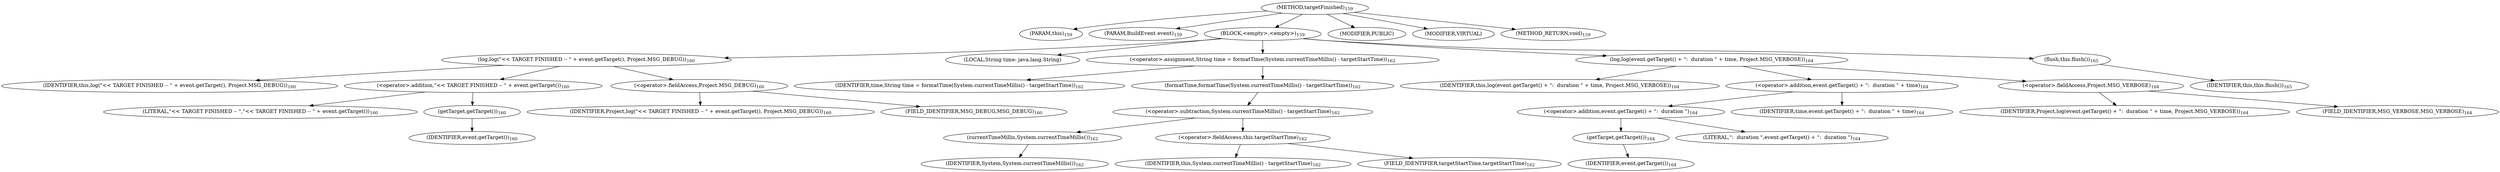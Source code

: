 digraph "targetFinished" {  
"302" [label = <(METHOD,targetFinished)<SUB>159</SUB>> ]
"16" [label = <(PARAM,this)<SUB>159</SUB>> ]
"303" [label = <(PARAM,BuildEvent event)<SUB>159</SUB>> ]
"304" [label = <(BLOCK,&lt;empty&gt;,&lt;empty&gt;)<SUB>159</SUB>> ]
"305" [label = <(log,log(&quot;&lt;&lt; TARGET FINISHED -- &quot; + event.getTarget(), Project.MSG_DEBUG))<SUB>160</SUB>> ]
"15" [label = <(IDENTIFIER,this,log(&quot;&lt;&lt; TARGET FINISHED -- &quot; + event.getTarget(), Project.MSG_DEBUG))<SUB>160</SUB>> ]
"306" [label = <(&lt;operator&gt;.addition,&quot;&lt;&lt; TARGET FINISHED -- &quot; + event.getTarget())<SUB>160</SUB>> ]
"307" [label = <(LITERAL,&quot;&lt;&lt; TARGET FINISHED -- &quot;,&quot;&lt;&lt; TARGET FINISHED -- &quot; + event.getTarget())<SUB>160</SUB>> ]
"308" [label = <(getTarget,getTarget())<SUB>160</SUB>> ]
"309" [label = <(IDENTIFIER,event,getTarget())<SUB>160</SUB>> ]
"310" [label = <(&lt;operator&gt;.fieldAccess,Project.MSG_DEBUG)<SUB>160</SUB>> ]
"311" [label = <(IDENTIFIER,Project,log(&quot;&lt;&lt; TARGET FINISHED -- &quot; + event.getTarget(), Project.MSG_DEBUG))<SUB>160</SUB>> ]
"312" [label = <(FIELD_IDENTIFIER,MSG_DEBUG,MSG_DEBUG)<SUB>160</SUB>> ]
"313" [label = <(LOCAL,String time: java.lang.String)> ]
"314" [label = <(&lt;operator&gt;.assignment,String time = formatTime(System.currentTimeMillis() - targetStartTime))<SUB>162</SUB>> ]
"315" [label = <(IDENTIFIER,time,String time = formatTime(System.currentTimeMillis() - targetStartTime))<SUB>162</SUB>> ]
"316" [label = <(formatTime,formatTime(System.currentTimeMillis() - targetStartTime))<SUB>162</SUB>> ]
"317" [label = <(&lt;operator&gt;.subtraction,System.currentTimeMillis() - targetStartTime)<SUB>162</SUB>> ]
"318" [label = <(currentTimeMillis,System.currentTimeMillis())<SUB>162</SUB>> ]
"319" [label = <(IDENTIFIER,System,System.currentTimeMillis())<SUB>162</SUB>> ]
"320" [label = <(&lt;operator&gt;.fieldAccess,this.targetStartTime)<SUB>162</SUB>> ]
"321" [label = <(IDENTIFIER,this,System.currentTimeMillis() - targetStartTime)<SUB>162</SUB>> ]
"322" [label = <(FIELD_IDENTIFIER,targetStartTime,targetStartTime)<SUB>162</SUB>> ]
"323" [label = <(log,log(event.getTarget() + &quot;:  duration &quot; + time, Project.MSG_VERBOSE))<SUB>164</SUB>> ]
"17" [label = <(IDENTIFIER,this,log(event.getTarget() + &quot;:  duration &quot; + time, Project.MSG_VERBOSE))<SUB>164</SUB>> ]
"324" [label = <(&lt;operator&gt;.addition,event.getTarget() + &quot;:  duration &quot; + time)<SUB>164</SUB>> ]
"325" [label = <(&lt;operator&gt;.addition,event.getTarget() + &quot;:  duration &quot;)<SUB>164</SUB>> ]
"326" [label = <(getTarget,getTarget())<SUB>164</SUB>> ]
"327" [label = <(IDENTIFIER,event,getTarget())<SUB>164</SUB>> ]
"328" [label = <(LITERAL,&quot;:  duration &quot;,event.getTarget() + &quot;:  duration &quot;)<SUB>164</SUB>> ]
"329" [label = <(IDENTIFIER,time,event.getTarget() + &quot;:  duration &quot; + time)<SUB>164</SUB>> ]
"330" [label = <(&lt;operator&gt;.fieldAccess,Project.MSG_VERBOSE)<SUB>164</SUB>> ]
"331" [label = <(IDENTIFIER,Project,log(event.getTarget() + &quot;:  duration &quot; + time, Project.MSG_VERBOSE))<SUB>164</SUB>> ]
"332" [label = <(FIELD_IDENTIFIER,MSG_VERBOSE,MSG_VERBOSE)<SUB>164</SUB>> ]
"333" [label = <(flush,this.flush())<SUB>165</SUB>> ]
"18" [label = <(IDENTIFIER,this,this.flush())<SUB>165</SUB>> ]
"334" [label = <(MODIFIER,PUBLIC)> ]
"335" [label = <(MODIFIER,VIRTUAL)> ]
"336" [label = <(METHOD_RETURN,void)<SUB>159</SUB>> ]
  "302" -> "16" 
  "302" -> "303" 
  "302" -> "304" 
  "302" -> "334" 
  "302" -> "335" 
  "302" -> "336" 
  "304" -> "305" 
  "304" -> "313" 
  "304" -> "314" 
  "304" -> "323" 
  "304" -> "333" 
  "305" -> "15" 
  "305" -> "306" 
  "305" -> "310" 
  "306" -> "307" 
  "306" -> "308" 
  "308" -> "309" 
  "310" -> "311" 
  "310" -> "312" 
  "314" -> "315" 
  "314" -> "316" 
  "316" -> "317" 
  "317" -> "318" 
  "317" -> "320" 
  "318" -> "319" 
  "320" -> "321" 
  "320" -> "322" 
  "323" -> "17" 
  "323" -> "324" 
  "323" -> "330" 
  "324" -> "325" 
  "324" -> "329" 
  "325" -> "326" 
  "325" -> "328" 
  "326" -> "327" 
  "330" -> "331" 
  "330" -> "332" 
  "333" -> "18" 
}
